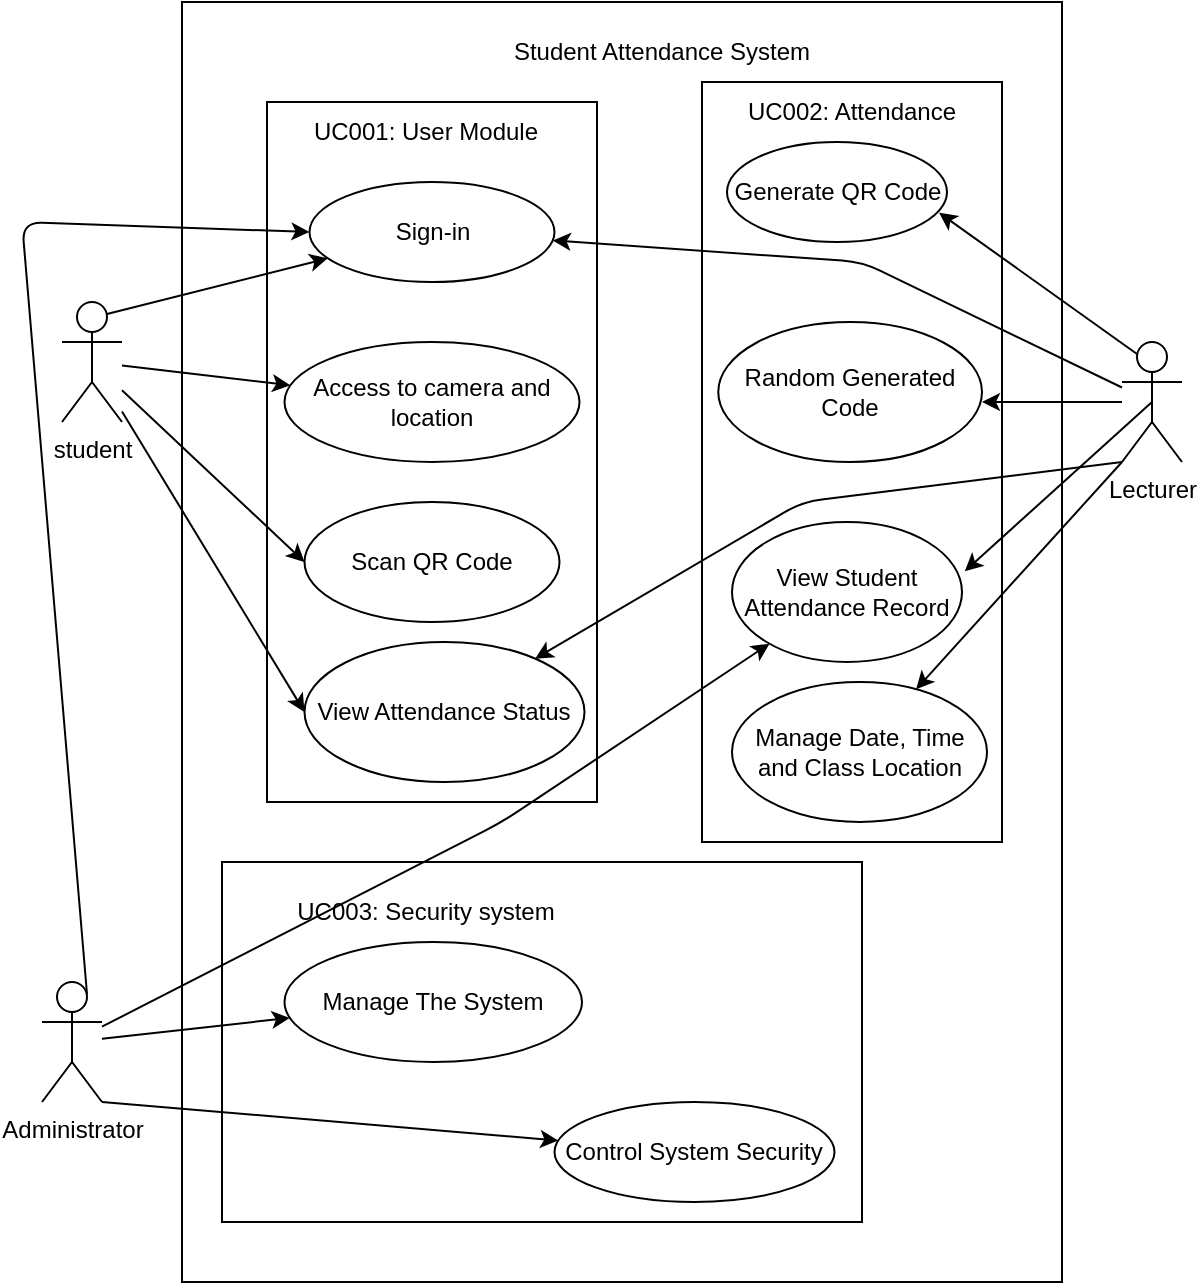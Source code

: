 <mxfile>
    <diagram id="I6u_ylEicrOa9JgdIdD1" name="usecase">
        <mxGraphModel dx="490" dy="424" grid="1" gridSize="10" guides="1" tooltips="1" connect="1" arrows="1" fold="1" page="1" pageScale="1" pageWidth="850" pageHeight="1100" math="0" shadow="0">
            <root>
                <mxCell id="0"/>
                <mxCell id="1" parent="0"/>
                <mxCell id="3" value="student&lt;br&gt;" style="shape=umlActor;verticalLabelPosition=bottom;verticalAlign=top;html=1;outlineConnect=0;" parent="1" vertex="1">
                    <mxGeometry x="60" y="290" width="30" height="60" as="geometry"/>
                </mxCell>
                <mxCell id="6" value="" style="rounded=0;whiteSpace=wrap;html=1;" parent="1" vertex="1">
                    <mxGeometry x="120" y="140" width="440" height="640" as="geometry"/>
                </mxCell>
                <mxCell id="14" value="Lecturer" style="shape=umlActor;verticalLabelPosition=bottom;verticalAlign=top;html=1;outlineConnect=0;" parent="1" vertex="1">
                    <mxGeometry x="590" y="310" width="30" height="60" as="geometry"/>
                </mxCell>
                <mxCell id="25" value="Administrator" style="shape=umlActor;verticalLabelPosition=bottom;verticalAlign=top;html=1;outlineConnect=0;" parent="1" vertex="1">
                    <mxGeometry x="50" y="630" width="30" height="60" as="geometry"/>
                </mxCell>
                <mxCell id="XYWCnq4DJ0gO84Lw5L7P-42" value="" style="rounded=0;whiteSpace=wrap;html=1;" vertex="1" parent="1">
                    <mxGeometry x="162.5" y="190" width="165" height="350" as="geometry"/>
                </mxCell>
                <mxCell id="XYWCnq4DJ0gO84Lw5L7P-43" value="Scan QR Code" style="ellipse;whiteSpace=wrap;html=1;" vertex="1" parent="1">
                    <mxGeometry x="181.25" y="390" width="127.5" height="60" as="geometry"/>
                </mxCell>
                <mxCell id="XYWCnq4DJ0gO84Lw5L7P-44" value="View Attendance Status" style="ellipse;whiteSpace=wrap;html=1;" vertex="1" parent="1">
                    <mxGeometry x="181.25" y="460" width="140" height="70" as="geometry"/>
                </mxCell>
                <mxCell id="XYWCnq4DJ0gO84Lw5L7P-45" value="Sign-in" style="ellipse;whiteSpace=wrap;html=1;" vertex="1" parent="1">
                    <mxGeometry x="183.75" y="230" width="122.5" height="50" as="geometry"/>
                </mxCell>
                <mxCell id="XYWCnq4DJ0gO84Lw5L7P-46" value="Access to camera and location" style="ellipse;whiteSpace=wrap;html=1;" vertex="1" parent="1">
                    <mxGeometry x="171.25" y="310" width="147.5" height="60" as="geometry"/>
                </mxCell>
                <mxCell id="XYWCnq4DJ0gO84Lw5L7P-49" value="" style="endArrow=classic;html=1;exitX=0.75;exitY=0.1;exitDx=0;exitDy=0;exitPerimeter=0;" edge="1" parent="1" source="3" target="XYWCnq4DJ0gO84Lw5L7P-45">
                    <mxGeometry width="50" height="50" relative="1" as="geometry">
                        <mxPoint x="280" y="430" as="sourcePoint"/>
                        <mxPoint x="330" y="380" as="targetPoint"/>
                    </mxGeometry>
                </mxCell>
                <mxCell id="XYWCnq4DJ0gO84Lw5L7P-50" value="" style="endArrow=classic;html=1;" edge="1" parent="1" source="3" target="XYWCnq4DJ0gO84Lw5L7P-46">
                    <mxGeometry width="50" height="50" relative="1" as="geometry">
                        <mxPoint x="280" y="430" as="sourcePoint"/>
                        <mxPoint x="330" y="380" as="targetPoint"/>
                    </mxGeometry>
                </mxCell>
                <mxCell id="XYWCnq4DJ0gO84Lw5L7P-51" value="" style="endArrow=classic;html=1;entryX=0;entryY=0.5;entryDx=0;entryDy=0;" edge="1" parent="1" source="3" target="XYWCnq4DJ0gO84Lw5L7P-43">
                    <mxGeometry width="50" height="50" relative="1" as="geometry">
                        <mxPoint x="280" y="430" as="sourcePoint"/>
                        <mxPoint x="330" y="380" as="targetPoint"/>
                    </mxGeometry>
                </mxCell>
                <mxCell id="XYWCnq4DJ0gO84Lw5L7P-52" value="" style="endArrow=classic;html=1;entryX=0;entryY=0.5;entryDx=0;entryDy=0;" edge="1" parent="1" source="3" target="XYWCnq4DJ0gO84Lw5L7P-44">
                    <mxGeometry width="50" height="50" relative="1" as="geometry">
                        <mxPoint x="280" y="430" as="sourcePoint"/>
                        <mxPoint x="330" y="380" as="targetPoint"/>
                    </mxGeometry>
                </mxCell>
                <mxCell id="XYWCnq4DJ0gO84Lw5L7P-53" value="UC001: User Module" style="text;html=1;strokeColor=none;fillColor=none;align=center;verticalAlign=middle;whiteSpace=wrap;rounded=0;" vertex="1" parent="1">
                    <mxGeometry x="162.5" y="190" width="157.5" height="30" as="geometry"/>
                </mxCell>
                <mxCell id="XYWCnq4DJ0gO84Lw5L7P-54" value="" style="rounded=0;whiteSpace=wrap;html=1;" vertex="1" parent="1">
                    <mxGeometry x="380" y="180" width="150" height="380" as="geometry"/>
                </mxCell>
                <mxCell id="XYWCnq4DJ0gO84Lw5L7P-55" value="Generate QR Code" style="ellipse;whiteSpace=wrap;html=1;" vertex="1" parent="1">
                    <mxGeometry x="392.5" y="210" width="110" height="50" as="geometry"/>
                </mxCell>
                <mxCell id="XYWCnq4DJ0gO84Lw5L7P-56" value="Manage Date, Time and Class Location" style="ellipse;whiteSpace=wrap;html=1;" vertex="1" parent="1">
                    <mxGeometry x="395" y="480" width="127.5" height="70" as="geometry"/>
                </mxCell>
                <mxCell id="XYWCnq4DJ0gO84Lw5L7P-57" value="View Student Attendance Record" style="ellipse;whiteSpace=wrap;html=1;" vertex="1" parent="1">
                    <mxGeometry x="395" y="400" width="115" height="70" as="geometry"/>
                </mxCell>
                <mxCell id="XYWCnq4DJ0gO84Lw5L7P-58" value="" style="endArrow=classic;html=1;exitX=0;exitY=1;exitDx=0;exitDy=0;exitPerimeter=0;" edge="1" parent="1" source="14" target="XYWCnq4DJ0gO84Lw5L7P-56">
                    <mxGeometry width="50" height="50" relative="1" as="geometry">
                        <mxPoint x="370" y="410" as="sourcePoint"/>
                        <mxPoint x="420" y="360" as="targetPoint"/>
                    </mxGeometry>
                </mxCell>
                <mxCell id="XYWCnq4DJ0gO84Lw5L7P-59" value="" style="endArrow=classic;html=1;exitX=0.5;exitY=0.5;exitDx=0;exitDy=0;exitPerimeter=0;entryX=1.012;entryY=0.352;entryDx=0;entryDy=0;entryPerimeter=0;" edge="1" parent="1" source="14" target="XYWCnq4DJ0gO84Lw5L7P-57">
                    <mxGeometry width="50" height="50" relative="1" as="geometry">
                        <mxPoint x="370" y="410" as="sourcePoint"/>
                        <mxPoint x="420" y="360" as="targetPoint"/>
                    </mxGeometry>
                </mxCell>
                <mxCell id="XYWCnq4DJ0gO84Lw5L7P-60" value="" style="endArrow=classic;html=1;exitX=0.25;exitY=0.1;exitDx=0;exitDy=0;exitPerimeter=0;entryX=0.964;entryY=0.707;entryDx=0;entryDy=0;entryPerimeter=0;" edge="1" parent="1" source="14" target="XYWCnq4DJ0gO84Lw5L7P-55">
                    <mxGeometry width="50" height="50" relative="1" as="geometry">
                        <mxPoint x="370" y="410" as="sourcePoint"/>
                        <mxPoint x="420" y="360" as="targetPoint"/>
                    </mxGeometry>
                </mxCell>
                <mxCell id="XYWCnq4DJ0gO84Lw5L7P-61" value="UC002: Attendance" style="text;html=1;strokeColor=none;fillColor=none;align=center;verticalAlign=middle;whiteSpace=wrap;rounded=0;" vertex="1" parent="1">
                    <mxGeometry x="395" y="180" width="120" height="30" as="geometry"/>
                </mxCell>
                <mxCell id="XYWCnq4DJ0gO84Lw5L7P-62" value="" style="endArrow=classic;html=1;" edge="1" parent="1" target="XYWCnq4DJ0gO84Lw5L7P-44">
                    <mxGeometry width="50" height="50" relative="1" as="geometry">
                        <mxPoint x="590" y="370" as="sourcePoint"/>
                        <mxPoint x="360" y="360" as="targetPoint"/>
                        <Array as="points">
                            <mxPoint x="430" y="390"/>
                        </Array>
                    </mxGeometry>
                </mxCell>
                <mxCell id="XYWCnq4DJ0gO84Lw5L7P-64" value="Student Attendance System" style="text;html=1;strokeColor=none;fillColor=none;align=center;verticalAlign=middle;whiteSpace=wrap;rounded=0;" vertex="1" parent="1">
                    <mxGeometry x="260" y="150" width="200" height="30" as="geometry"/>
                </mxCell>
                <mxCell id="XYWCnq4DJ0gO84Lw5L7P-65" value="" style="rounded=0;whiteSpace=wrap;html=1;" vertex="1" parent="1">
                    <mxGeometry x="140" y="570" width="320" height="180" as="geometry"/>
                </mxCell>
                <mxCell id="XYWCnq4DJ0gO84Lw5L7P-66" value="Control System Security" style="ellipse;whiteSpace=wrap;html=1;" vertex="1" parent="1">
                    <mxGeometry x="306.25" y="690" width="140" height="50" as="geometry"/>
                </mxCell>
                <mxCell id="XYWCnq4DJ0gO84Lw5L7P-67" value="Manage The System" style="ellipse;whiteSpace=wrap;html=1;" vertex="1" parent="1">
                    <mxGeometry x="171.25" y="610" width="148.75" height="60" as="geometry"/>
                </mxCell>
                <mxCell id="XYWCnq4DJ0gO84Lw5L7P-68" value="UC003: Security system" style="text;html=1;strokeColor=none;fillColor=none;align=center;verticalAlign=middle;whiteSpace=wrap;rounded=0;" vertex="1" parent="1">
                    <mxGeometry x="162.5" y="580" width="157.5" height="30" as="geometry"/>
                </mxCell>
                <mxCell id="XYWCnq4DJ0gO84Lw5L7P-69" value="" style="endArrow=classic;html=1;" edge="1" parent="1" source="25" target="XYWCnq4DJ0gO84Lw5L7P-67">
                    <mxGeometry width="50" height="50" relative="1" as="geometry">
                        <mxPoint x="230" y="630" as="sourcePoint"/>
                        <mxPoint x="280" y="580" as="targetPoint"/>
                    </mxGeometry>
                </mxCell>
                <mxCell id="XYWCnq4DJ0gO84Lw5L7P-70" value="" style="endArrow=classic;html=1;exitX=1;exitY=1;exitDx=0;exitDy=0;exitPerimeter=0;" edge="1" parent="1" source="25" target="XYWCnq4DJ0gO84Lw5L7P-66">
                    <mxGeometry width="50" height="50" relative="1" as="geometry">
                        <mxPoint x="230" y="630" as="sourcePoint"/>
                        <mxPoint x="280" y="580" as="targetPoint"/>
                    </mxGeometry>
                </mxCell>
                <mxCell id="XYWCnq4DJ0gO84Lw5L7P-71" value="" style="endArrow=classic;html=1;" edge="1" parent="1" source="25" target="XYWCnq4DJ0gO84Lw5L7P-57">
                    <mxGeometry width="50" height="50" relative="1" as="geometry">
                        <mxPoint x="280" y="530" as="sourcePoint"/>
                        <mxPoint x="210" y="530" as="targetPoint"/>
                        <Array as="points">
                            <mxPoint x="280" y="550"/>
                        </Array>
                    </mxGeometry>
                </mxCell>
                <mxCell id="XYWCnq4DJ0gO84Lw5L7P-72" value="" style="endArrow=classic;html=1;" edge="1" parent="1" source="14" target="XYWCnq4DJ0gO84Lw5L7P-45">
                    <mxGeometry width="50" height="50" relative="1" as="geometry">
                        <mxPoint x="280" y="430" as="sourcePoint"/>
                        <mxPoint x="330" y="380" as="targetPoint"/>
                        <Array as="points">
                            <mxPoint x="460" y="270"/>
                        </Array>
                    </mxGeometry>
                </mxCell>
                <mxCell id="eEvZ49qbr5caZNCTGNk_-25" value="" style="endArrow=classic;html=1;exitX=0.75;exitY=0.1;exitDx=0;exitDy=0;exitPerimeter=0;entryX=0;entryY=0.5;entryDx=0;entryDy=0;" edge="1" parent="1" source="25" target="XYWCnq4DJ0gO84Lw5L7P-45">
                    <mxGeometry width="50" height="50" relative="1" as="geometry">
                        <mxPoint x="230" y="630" as="sourcePoint"/>
                        <mxPoint x="280" y="580" as="targetPoint"/>
                        <Array as="points">
                            <mxPoint x="40" y="250"/>
                        </Array>
                    </mxGeometry>
                </mxCell>
                <mxCell id="Y3VHPMeUVkQ1NJbOH7VH-25" value="Random Generated Code" style="ellipse;whiteSpace=wrap;html=1;" vertex="1" parent="1">
                    <mxGeometry x="388.13" y="300" width="131.87" height="70" as="geometry"/>
                </mxCell>
                <mxCell id="Y3VHPMeUVkQ1NJbOH7VH-27" value="" style="endArrow=classic;html=1;" edge="1" parent="1" source="14">
                    <mxGeometry width="50" height="50" relative="1" as="geometry">
                        <mxPoint x="410" y="390" as="sourcePoint"/>
                        <mxPoint x="520" y="340" as="targetPoint"/>
                    </mxGeometry>
                </mxCell>
            </root>
        </mxGraphModel>
    </diagram>
    <diagram id="xiHPo--04WoYaqVdLC43" name="activity">
        <mxGraphModel dx="980" dy="848" grid="1" gridSize="10" guides="1" tooltips="1" connect="1" arrows="1" fold="1" page="1" pageScale="1" pageWidth="850" pageHeight="1100" math="0" shadow="0">
            <root>
                <mxCell id="0"/>
                <mxCell id="1" parent="0"/>
                <mxCell id="5aAx5zSFEC0gb9VVzUQT-2" value="" style="swimlane;startSize=0;" parent="1" vertex="1">
                    <mxGeometry x="70" y="25" width="530" height="1200" as="geometry"/>
                </mxCell>
                <mxCell id="5aAx5zSFEC0gb9VVzUQT-19" style="edgeStyle=none;html=1;fontSize=12;" parent="5aAx5zSFEC0gb9VVzUQT-2" source="5aAx5zSFEC0gb9VVzUQT-7" target="5aAx5zSFEC0gb9VVzUQT-13" edge="1">
                    <mxGeometry relative="1" as="geometry"/>
                </mxCell>
                <mxCell id="5aAx5zSFEC0gb9VVzUQT-7" value="&lt;font style=&quot;font-size: 18px;&quot;&gt;Student&lt;/font&gt;" style="text;html=1;strokeColor=none;fillColor=none;align=center;verticalAlign=middle;whiteSpace=wrap;rounded=0;" parent="5aAx5zSFEC0gb9VVzUQT-2" vertex="1">
                    <mxGeometry x="30" y="10" width="90" height="30" as="geometry"/>
                </mxCell>
                <mxCell id="5aAx5zSFEC0gb9VVzUQT-10" value="" style="line;strokeWidth=2;direction=south;html=1;fontSize=18;" parent="5aAx5zSFEC0gb9VVzUQT-2" vertex="1">
                    <mxGeometry x="160" width="10" height="1200" as="geometry"/>
                </mxCell>
                <mxCell id="5aAx5zSFEC0gb9VVzUQT-13" value="&lt;font style=&quot;font-size: 12px;&quot;&gt;Log in to to the system&lt;/font&gt;" style="ellipse;whiteSpace=wrap;html=1;fontSize=18;" parent="5aAx5zSFEC0gb9VVzUQT-2" vertex="1">
                    <mxGeometry x="15" y="80" width="135" height="70" as="geometry"/>
                </mxCell>
                <mxCell id="5aAx5zSFEC0gb9VVzUQT-17" value="" style="shape=waypoint;sketch=0;fillStyle=solid;size=6;pointerEvents=1;points=[];fillColor=none;resizable=0;rotatable=0;perimeter=centerPerimeter;snapToPoint=1;fontSize=12;" parent="5aAx5zSFEC0gb9VVzUQT-2" vertex="1">
                    <mxGeometry x="65" y="30" width="20" height="20" as="geometry"/>
                </mxCell>
                <mxCell id="5aAx5zSFEC0gb9VVzUQT-20" value="Access to camera and location&amp;nbsp;" style="ellipse;whiteSpace=wrap;html=1;fontSize=12;" parent="5aAx5zSFEC0gb9VVzUQT-2" vertex="1">
                    <mxGeometry x="12.5" y="190" width="140" height="60" as="geometry"/>
                </mxCell>
                <mxCell id="5aAx5zSFEC0gb9VVzUQT-21" value="" style="endArrow=classic;html=1;fontSize=12;exitX=0.5;exitY=1;exitDx=0;exitDy=0;entryX=0.5;entryY=0;entryDx=0;entryDy=0;" parent="5aAx5zSFEC0gb9VVzUQT-2" source="5aAx5zSFEC0gb9VVzUQT-13" target="5aAx5zSFEC0gb9VVzUQT-20" edge="1">
                    <mxGeometry width="50" height="50" relative="1" as="geometry">
                        <mxPoint x="180" y="250" as="sourcePoint"/>
                        <mxPoint x="230" y="200" as="targetPoint"/>
                    </mxGeometry>
                </mxCell>
                <mxCell id="5aAx5zSFEC0gb9VVzUQT-22" value="Lecturer" style="text;strokeColor=none;fillColor=none;html=1;fontSize=18;fontStyle=1;verticalAlign=middle;align=center;" parent="5aAx5zSFEC0gb9VVzUQT-2" vertex="1">
                    <mxGeometry x="180" y="5" width="100" height="40" as="geometry"/>
                </mxCell>
                <mxCell id="5aAx5zSFEC0gb9VVzUQT-27" value="Generate QR code" style="ellipse;whiteSpace=wrap;html=1;fontSize=12;" parent="5aAx5zSFEC0gb9VVzUQT-2" vertex="1">
                    <mxGeometry x="200" y="270" width="130" height="60" as="geometry"/>
                </mxCell>
                <mxCell id="5aAx5zSFEC0gb9VVzUQT-29" value="Scan QR code" style="ellipse;whiteSpace=wrap;html=1;fontSize=12;" parent="5aAx5zSFEC0gb9VVzUQT-2" vertex="1">
                    <mxGeometry x="12.5" y="300" width="137.5" height="60" as="geometry"/>
                </mxCell>
                <mxCell id="5aAx5zSFEC0gb9VVzUQT-31" value="" style="line;strokeWidth=2;html=1;fontSize=12;" parent="5aAx5zSFEC0gb9VVzUQT-2" vertex="1">
                    <mxGeometry x="-5" y="50" width="535" height="10" as="geometry"/>
                </mxCell>
                <mxCell id="5aAx5zSFEC0gb9VVzUQT-39" value="" style="edgeStyle=segmentEdgeStyle;endArrow=classic;html=1;curved=0;rounded=0;endSize=8;startSize=8;fontSize=12;exitX=1;exitY=0.5;exitDx=0;exitDy=0;entryX=0.421;entryY=0.992;entryDx=0;entryDy=0;entryPerimeter=0;" parent="5aAx5zSFEC0gb9VVzUQT-2" source="5aAx5zSFEC0gb9VVzUQT-20" target="5aAx5zSFEC0gb9VVzUQT-69" edge="1">
                    <mxGeometry width="50" height="50" relative="1" as="geometry">
                        <mxPoint x="190" y="230" as="sourcePoint"/>
                        <mxPoint x="240" y="180" as="targetPoint"/>
                    </mxGeometry>
                </mxCell>
                <mxCell id="5aAx5zSFEC0gb9VVzUQT-44" value="" style="edgeStyle=segmentEdgeStyle;endArrow=classic;html=1;curved=0;rounded=0;endSize=8;startSize=8;fontSize=12;entryX=1.005;entryY=0.644;entryDx=0;entryDy=0;entryPerimeter=0;exitX=0.451;exitY=1.011;exitDx=0;exitDy=0;exitPerimeter=0;" parent="5aAx5zSFEC0gb9VVzUQT-2" source="5aAx5zSFEC0gb9VVzUQT-27" target="5aAx5zSFEC0gb9VVzUQT-29" edge="1">
                    <mxGeometry width="50" height="50" relative="1" as="geometry">
                        <mxPoint x="200" y="320" as="sourcePoint"/>
                        <mxPoint x="250" y="270" as="targetPoint"/>
                    </mxGeometry>
                </mxCell>
                <mxCell id="5aAx5zSFEC0gb9VVzUQT-45" value="" style="line;strokeWidth=2;direction=south;html=1;fontSize=12;" parent="5aAx5zSFEC0gb9VVzUQT-2" vertex="1">
                    <mxGeometry x="350" width="10" height="1200" as="geometry"/>
                </mxCell>
                <mxCell id="5aAx5zSFEC0gb9VVzUQT-46" value="Administrator" style="text;strokeColor=none;fillColor=none;html=1;fontSize=18;fontStyle=1;verticalAlign=middle;align=center;" parent="5aAx5zSFEC0gb9VVzUQT-2" vertex="1">
                    <mxGeometry x="390" y="5" width="100" height="40" as="geometry"/>
                </mxCell>
                <mxCell id="5aAx5zSFEC0gb9VVzUQT-48" value="Scan failed or success?" style="shape=hexagon;perimeter=hexagonPerimeter2;whiteSpace=wrap;html=1;fixedSize=1;fontSize=12;" parent="5aAx5zSFEC0gb9VVzUQT-2" vertex="1">
                    <mxGeometry x="190" y="380" width="140" height="30" as="geometry"/>
                </mxCell>
                <mxCell id="5aAx5zSFEC0gb9VVzUQT-49" value="" style="endArrow=classic;html=1;fontSize=12;exitX=0.5;exitY=1;exitDx=0;exitDy=0;entryX=0.625;entryY=0;entryDx=0;entryDy=0;" parent="5aAx5zSFEC0gb9VVzUQT-2" source="5aAx5zSFEC0gb9VVzUQT-29" target="5aAx5zSFEC0gb9VVzUQT-48" edge="1">
                    <mxGeometry width="50" height="50" relative="1" as="geometry">
                        <mxPoint x="200" y="390" as="sourcePoint"/>
                        <mxPoint x="250" y="340" as="targetPoint"/>
                        <Array as="points">
                            <mxPoint x="270" y="360"/>
                        </Array>
                    </mxGeometry>
                </mxCell>
                <mxCell id="5aAx5zSFEC0gb9VVzUQT-51" value="Generated random generate code" style="ellipse;whiteSpace=wrap;html=1;fontSize=12;" parent="5aAx5zSFEC0gb9VVzUQT-2" vertex="1">
                    <mxGeometry x="200" y="455" width="150" height="50" as="geometry"/>
                </mxCell>
                <mxCell id="5aAx5zSFEC0gb9VVzUQT-53" value="" style="endArrow=classic;html=1;fontSize=12;exitX=1;exitY=0.5;exitDx=0;exitDy=0;" parent="5aAx5zSFEC0gb9VVzUQT-2" source="5aAx5zSFEC0gb9VVzUQT-48" target="5aAx5zSFEC0gb9VVzUQT-51" edge="1">
                    <mxGeometry width="50" height="50" relative="1" as="geometry">
                        <mxPoint x="260" y="470" as="sourcePoint"/>
                        <mxPoint x="310" y="420" as="targetPoint"/>
                        <Array as="points">
                            <mxPoint x="330" y="450"/>
                        </Array>
                    </mxGeometry>
                </mxCell>
                <mxCell id="5aAx5zSFEC0gb9VVzUQT-54" value="Failed" style="text;html=1;strokeColor=none;fillColor=none;align=center;verticalAlign=middle;whiteSpace=wrap;rounded=0;fontSize=12;" parent="5aAx5zSFEC0gb9VVzUQT-2" vertex="1">
                    <mxGeometry x="280" y="420" width="60" height="30" as="geometry"/>
                </mxCell>
                <mxCell id="5aAx5zSFEC0gb9VVzUQT-57" value="Input Student biometric data" style="ellipse;whiteSpace=wrap;html=1;fontSize=12;" parent="5aAx5zSFEC0gb9VVzUQT-2" vertex="1">
                    <mxGeometry x="21.25" y="490" width="118.75" height="60" as="geometry"/>
                </mxCell>
                <mxCell id="5aAx5zSFEC0gb9VVzUQT-56" value="" style="endArrow=classic;html=1;fontSize=12;exitX=0.262;exitY=1.047;exitDx=0;exitDy=0;exitPerimeter=0;" parent="5aAx5zSFEC0gb9VVzUQT-2" source="5aAx5zSFEC0gb9VVzUQT-51" target="5aAx5zSFEC0gb9VVzUQT-57" edge="1">
                    <mxGeometry width="50" height="50" relative="1" as="geometry">
                        <mxPoint x="230" y="580" as="sourcePoint"/>
                        <mxPoint x="280" y="530" as="targetPoint"/>
                        <Array as="points">
                            <mxPoint x="240" y="530"/>
                        </Array>
                    </mxGeometry>
                </mxCell>
                <mxCell id="5aAx5zSFEC0gb9VVzUQT-58" value="Verify student biometric data" style="ellipse;whiteSpace=wrap;html=1;fontSize=12;" parent="5aAx5zSFEC0gb9VVzUQT-2" vertex="1">
                    <mxGeometry x="190" y="570" width="140" height="60" as="geometry"/>
                </mxCell>
                <mxCell id="5aAx5zSFEC0gb9VVzUQT-59" value="" style="endArrow=classic;html=1;fontSize=12;entryX=0.5;entryY=0;entryDx=0;entryDy=0;" parent="5aAx5zSFEC0gb9VVzUQT-2" target="5aAx5zSFEC0gb9VVzUQT-58" edge="1">
                    <mxGeometry width="50" height="50" relative="1" as="geometry">
                        <mxPoint x="90" y="550" as="sourcePoint"/>
                        <mxPoint x="170" y="540" as="targetPoint"/>
                        <Array as="points">
                            <mxPoint x="260" y="550"/>
                        </Array>
                    </mxGeometry>
                </mxCell>
                <mxCell id="5aAx5zSFEC0gb9VVzUQT-60" value="online or physical class?&amp;nbsp;" style="shape=hexagon;perimeter=hexagonPerimeter2;whiteSpace=wrap;html=1;fixedSize=1;fontSize=12;" parent="5aAx5zSFEC0gb9VVzUQT-2" vertex="1">
                    <mxGeometry x="175" y="660" width="165" height="40" as="geometry"/>
                </mxCell>
                <mxCell id="5aAx5zSFEC0gb9VVzUQT-61" value="" style="endArrow=classic;html=1;fontSize=12;exitX=0.429;exitY=1;exitDx=0;exitDy=0;exitPerimeter=0;entryX=0.438;entryY=-0.033;entryDx=0;entryDy=0;entryPerimeter=0;" parent="5aAx5zSFEC0gb9VVzUQT-2" source="5aAx5zSFEC0gb9VVzUQT-58" target="5aAx5zSFEC0gb9VVzUQT-60" edge="1">
                    <mxGeometry width="50" height="50" relative="1" as="geometry">
                        <mxPoint x="235" y="680" as="sourcePoint"/>
                        <mxPoint x="285" y="630" as="targetPoint"/>
                    </mxGeometry>
                </mxCell>
                <mxCell id="5aAx5zSFEC0gb9VVzUQT-62" value="Verify student location&amp;nbsp;" style="ellipse;whiteSpace=wrap;html=1;fontSize=12;" parent="5aAx5zSFEC0gb9VVzUQT-2" vertex="1">
                    <mxGeometry x="170" y="730" width="130" height="50" as="geometry"/>
                </mxCell>
                <mxCell id="5aAx5zSFEC0gb9VVzUQT-63" value="View attendance status" style="ellipse;whiteSpace=wrap;html=1;fontSize=12;" parent="5aAx5zSFEC0gb9VVzUQT-2" vertex="1">
                    <mxGeometry x="220" y="800" width="130" height="50" as="geometry"/>
                </mxCell>
                <mxCell id="5aAx5zSFEC0gb9VVzUQT-64" value="" style="endArrow=classic;html=1;fontSize=12;exitX=0;exitY=0.5;exitDx=0;exitDy=0;entryX=0.077;entryY=0.2;entryDx=0;entryDy=0;entryPerimeter=0;" parent="5aAx5zSFEC0gb9VVzUQT-2" source="5aAx5zSFEC0gb9VVzUQT-60" target="5aAx5zSFEC0gb9VVzUQT-62" edge="1">
                    <mxGeometry width="50" height="50" relative="1" as="geometry">
                        <mxPoint x="190" y="820" as="sourcePoint"/>
                        <mxPoint x="240" y="770" as="targetPoint"/>
                    </mxGeometry>
                </mxCell>
                <mxCell id="5aAx5zSFEC0gb9VVzUQT-65" value="" style="endArrow=classic;html=1;fontSize=12;exitX=1;exitY=0.75;exitDx=0;exitDy=0;entryX=1;entryY=0;entryDx=0;entryDy=0;" parent="5aAx5zSFEC0gb9VVzUQT-2" source="5aAx5zSFEC0gb9VVzUQT-60" target="5aAx5zSFEC0gb9VVzUQT-63" edge="1">
                    <mxGeometry width="50" height="50" relative="1" as="geometry">
                        <mxPoint x="190" y="820" as="sourcePoint"/>
                        <mxPoint x="240" y="770" as="targetPoint"/>
                    </mxGeometry>
                </mxCell>
                <mxCell id="5aAx5zSFEC0gb9VVzUQT-66" value="physical" style="text;html=1;strokeColor=none;fillColor=none;align=center;verticalAlign=middle;whiteSpace=wrap;rounded=0;fontSize=12;" parent="5aAx5zSFEC0gb9VVzUQT-2" vertex="1">
                    <mxGeometry x="175" y="710" width="60" height="30" as="geometry"/>
                </mxCell>
                <mxCell id="5aAx5zSFEC0gb9VVzUQT-67" value="online" style="text;html=1;strokeColor=none;fillColor=none;align=center;verticalAlign=middle;whiteSpace=wrap;rounded=0;fontSize=12;" parent="5aAx5zSFEC0gb9VVzUQT-2" vertex="1">
                    <mxGeometry x="280" y="780" width="60" height="30" as="geometry"/>
                </mxCell>
                <mxCell id="5aAx5zSFEC0gb9VVzUQT-69" value="Manage date, time and location" style="ellipse;whiteSpace=wrap;html=1;fontSize=12;" parent="5aAx5zSFEC0gb9VVzUQT-2" vertex="1">
                    <mxGeometry x="197.5" y="120" width="120" height="80" as="geometry"/>
                </mxCell>
                <mxCell id="5aAx5zSFEC0gb9VVzUQT-70" value="" style="endArrow=classic;html=1;fontSize=12;exitX=0.604;exitY=1.042;exitDx=0;exitDy=0;exitPerimeter=0;" parent="5aAx5zSFEC0gb9VVzUQT-2" source="5aAx5zSFEC0gb9VVzUQT-69" target="5aAx5zSFEC0gb9VVzUQT-27" edge="1">
                    <mxGeometry width="50" height="50" relative="1" as="geometry">
                        <mxPoint x="260" y="260" as="sourcePoint"/>
                        <mxPoint x="310" y="210" as="targetPoint"/>
                    </mxGeometry>
                </mxCell>
                <mxCell id="5aAx5zSFEC0gb9VVzUQT-71" value="View attendance status" style="ellipse;whiteSpace=wrap;html=1;fontSize=12;" parent="5aAx5zSFEC0gb9VVzUQT-2" vertex="1">
                    <mxGeometry x="22.5" y="860" width="105" height="60" as="geometry"/>
                </mxCell>
                <mxCell id="5aAx5zSFEC0gb9VVzUQT-72" value="" style="endArrow=classic;html=1;fontSize=12;exitX=0.441;exitY=1.093;exitDx=0;exitDy=0;exitPerimeter=0;" parent="5aAx5zSFEC0gb9VVzUQT-2" source="5aAx5zSFEC0gb9VVzUQT-63" target="5aAx5zSFEC0gb9VVzUQT-71" edge="1">
                    <mxGeometry width="50" height="50" relative="1" as="geometry">
                        <mxPoint x="170" y="910" as="sourcePoint"/>
                        <mxPoint x="220" y="860" as="targetPoint"/>
                        <Array as="points">
                            <mxPoint x="280" y="890"/>
                        </Array>
                    </mxGeometry>
                </mxCell>
                <mxCell id="5aAx5zSFEC0gb9VVzUQT-73" value="Generate list of attendance&amp;nbsp;" style="ellipse;whiteSpace=wrap;html=1;fontSize=12;" parent="5aAx5zSFEC0gb9VVzUQT-2" vertex="1">
                    <mxGeometry x="380" y="905" width="140" height="65" as="geometry"/>
                </mxCell>
                <mxCell id="5aAx5zSFEC0gb9VVzUQT-74" value="" style="endArrow=classic;html=1;fontSize=12;exitX=0.643;exitY=1.05;exitDx=0;exitDy=0;exitPerimeter=0;" parent="5aAx5zSFEC0gb9VVzUQT-2" source="5aAx5zSFEC0gb9VVzUQT-71" target="5aAx5zSFEC0gb9VVzUQT-73" edge="1">
                    <mxGeometry width="50" height="50" relative="1" as="geometry">
                        <mxPoint x="240" y="1035" as="sourcePoint"/>
                        <mxPoint x="290" y="985" as="targetPoint"/>
                        <Array as="points">
                            <mxPoint x="90" y="945"/>
                        </Array>
                    </mxGeometry>
                </mxCell>
                <mxCell id="5aAx5zSFEC0gb9VVzUQT-75" value="Create report and make analysis" style="ellipse;whiteSpace=wrap;html=1;fontSize=12;" parent="5aAx5zSFEC0gb9VVzUQT-2" vertex="1">
                    <mxGeometry x="380" y="985" width="140" height="60" as="geometry"/>
                </mxCell>
                <mxCell id="5aAx5zSFEC0gb9VVzUQT-76" value="" style="endArrow=classic;html=1;fontSize=12;entryX=0.5;entryY=0;entryDx=0;entryDy=0;" parent="5aAx5zSFEC0gb9VVzUQT-2" target="5aAx5zSFEC0gb9VVzUQT-75" edge="1">
                    <mxGeometry width="50" height="50" relative="1" as="geometry">
                        <mxPoint x="420" y="938" as="sourcePoint"/>
                        <mxPoint x="500" y="965" as="targetPoint"/>
                    </mxGeometry>
                </mxCell>
                <mxCell id="5aAx5zSFEC0gb9VVzUQT-78" value="" style="shape=sumEllipse;perimeter=ellipsePerimeter;whiteSpace=wrap;html=1;backgroundOutline=1;fontSize=12;" parent="5aAx5zSFEC0gb9VVzUQT-2" vertex="1">
                    <mxGeometry x="432.5" y="1115" width="35" height="35" as="geometry"/>
                </mxCell>
                <mxCell id="5aAx5zSFEC0gb9VVzUQT-79" value="" style="endArrow=classic;html=1;fontSize=12;exitX=0.5;exitY=1;exitDx=0;exitDy=0;entryX=0.5;entryY=0;entryDx=0;entryDy=0;" parent="5aAx5zSFEC0gb9VVzUQT-2" source="5aAx5zSFEC0gb9VVzUQT-75" target="5aAx5zSFEC0gb9VVzUQT-78" edge="1">
                    <mxGeometry width="50" height="50" relative="1" as="geometry">
                        <mxPoint x="432.5" y="1095" as="sourcePoint"/>
                        <mxPoint x="482.5" y="1045" as="targetPoint"/>
                    </mxGeometry>
                </mxCell>
                <mxCell id="_rP1sHgq6f1QHs6t4Aqy-1" value="1" style="rhombus;whiteSpace=wrap;html=1;" vertex="1" parent="5aAx5zSFEC0gb9VVzUQT-2">
                    <mxGeometry x="175" y="425" width="30" height="30" as="geometry"/>
                </mxCell>
                <mxCell id="_rP1sHgq6f1QHs6t4Aqy-2" value="" style="endArrow=classic;html=1;exitX=0;exitY=0.5;exitDx=0;exitDy=0;entryX=0.5;entryY=0;entryDx=0;entryDy=0;" edge="1" parent="5aAx5zSFEC0gb9VVzUQT-2" source="5aAx5zSFEC0gb9VVzUQT-48" target="_rP1sHgq6f1QHs6t4Aqy-1">
                    <mxGeometry width="50" height="50" relative="1" as="geometry">
                        <mxPoint x="210" y="525" as="sourcePoint"/>
                        <mxPoint x="260" y="475" as="targetPoint"/>
                    </mxGeometry>
                </mxCell>
                <mxCell id="_rP1sHgq6f1QHs6t4Aqy-3" value="success" style="text;html=1;strokeColor=none;fillColor=none;align=center;verticalAlign=middle;whiteSpace=wrap;rounded=0;" vertex="1" parent="5aAx5zSFEC0gb9VVzUQT-2">
                    <mxGeometry x="190" y="405" width="60" height="30" as="geometry"/>
                </mxCell>
                <mxCell id="_rP1sHgq6f1QHs6t4Aqy-4" value="1" style="rhombus;whiteSpace=wrap;html=1;" vertex="1" parent="5aAx5zSFEC0gb9VVzUQT-2">
                    <mxGeometry x="170" y="810" width="30" height="30" as="geometry"/>
                </mxCell>
                <mxCell id="_rP1sHgq6f1QHs6t4Aqy-5" style="edgeStyle=none;html=1;exitX=0;exitY=0;exitDx=0;exitDy=0;entryX=0;entryY=0.5;entryDx=0;entryDy=0;" edge="1" parent="5aAx5zSFEC0gb9VVzUQT-2" source="_rP1sHgq6f1QHs6t4Aqy-4" target="_rP1sHgq6f1QHs6t4Aqy-4">
                    <mxGeometry relative="1" as="geometry"/>
                </mxCell>
                <mxCell id="_rP1sHgq6f1QHs6t4Aqy-7" value="" style="endArrow=classic;html=1;exitX=1;exitY=0.5;exitDx=0;exitDy=0;entryX=0;entryY=0.5;entryDx=0;entryDy=0;" edge="1" parent="5aAx5zSFEC0gb9VVzUQT-2" source="_rP1sHgq6f1QHs6t4Aqy-4" target="5aAx5zSFEC0gb9VVzUQT-63">
                    <mxGeometry width="50" height="50" relative="1" as="geometry">
                        <mxPoint x="210" y="825" as="sourcePoint"/>
                        <mxPoint x="260" y="775" as="targetPoint"/>
                    </mxGeometry>
                </mxCell>
            </root>
        </mxGraphModel>
    </diagram>
</mxfile>